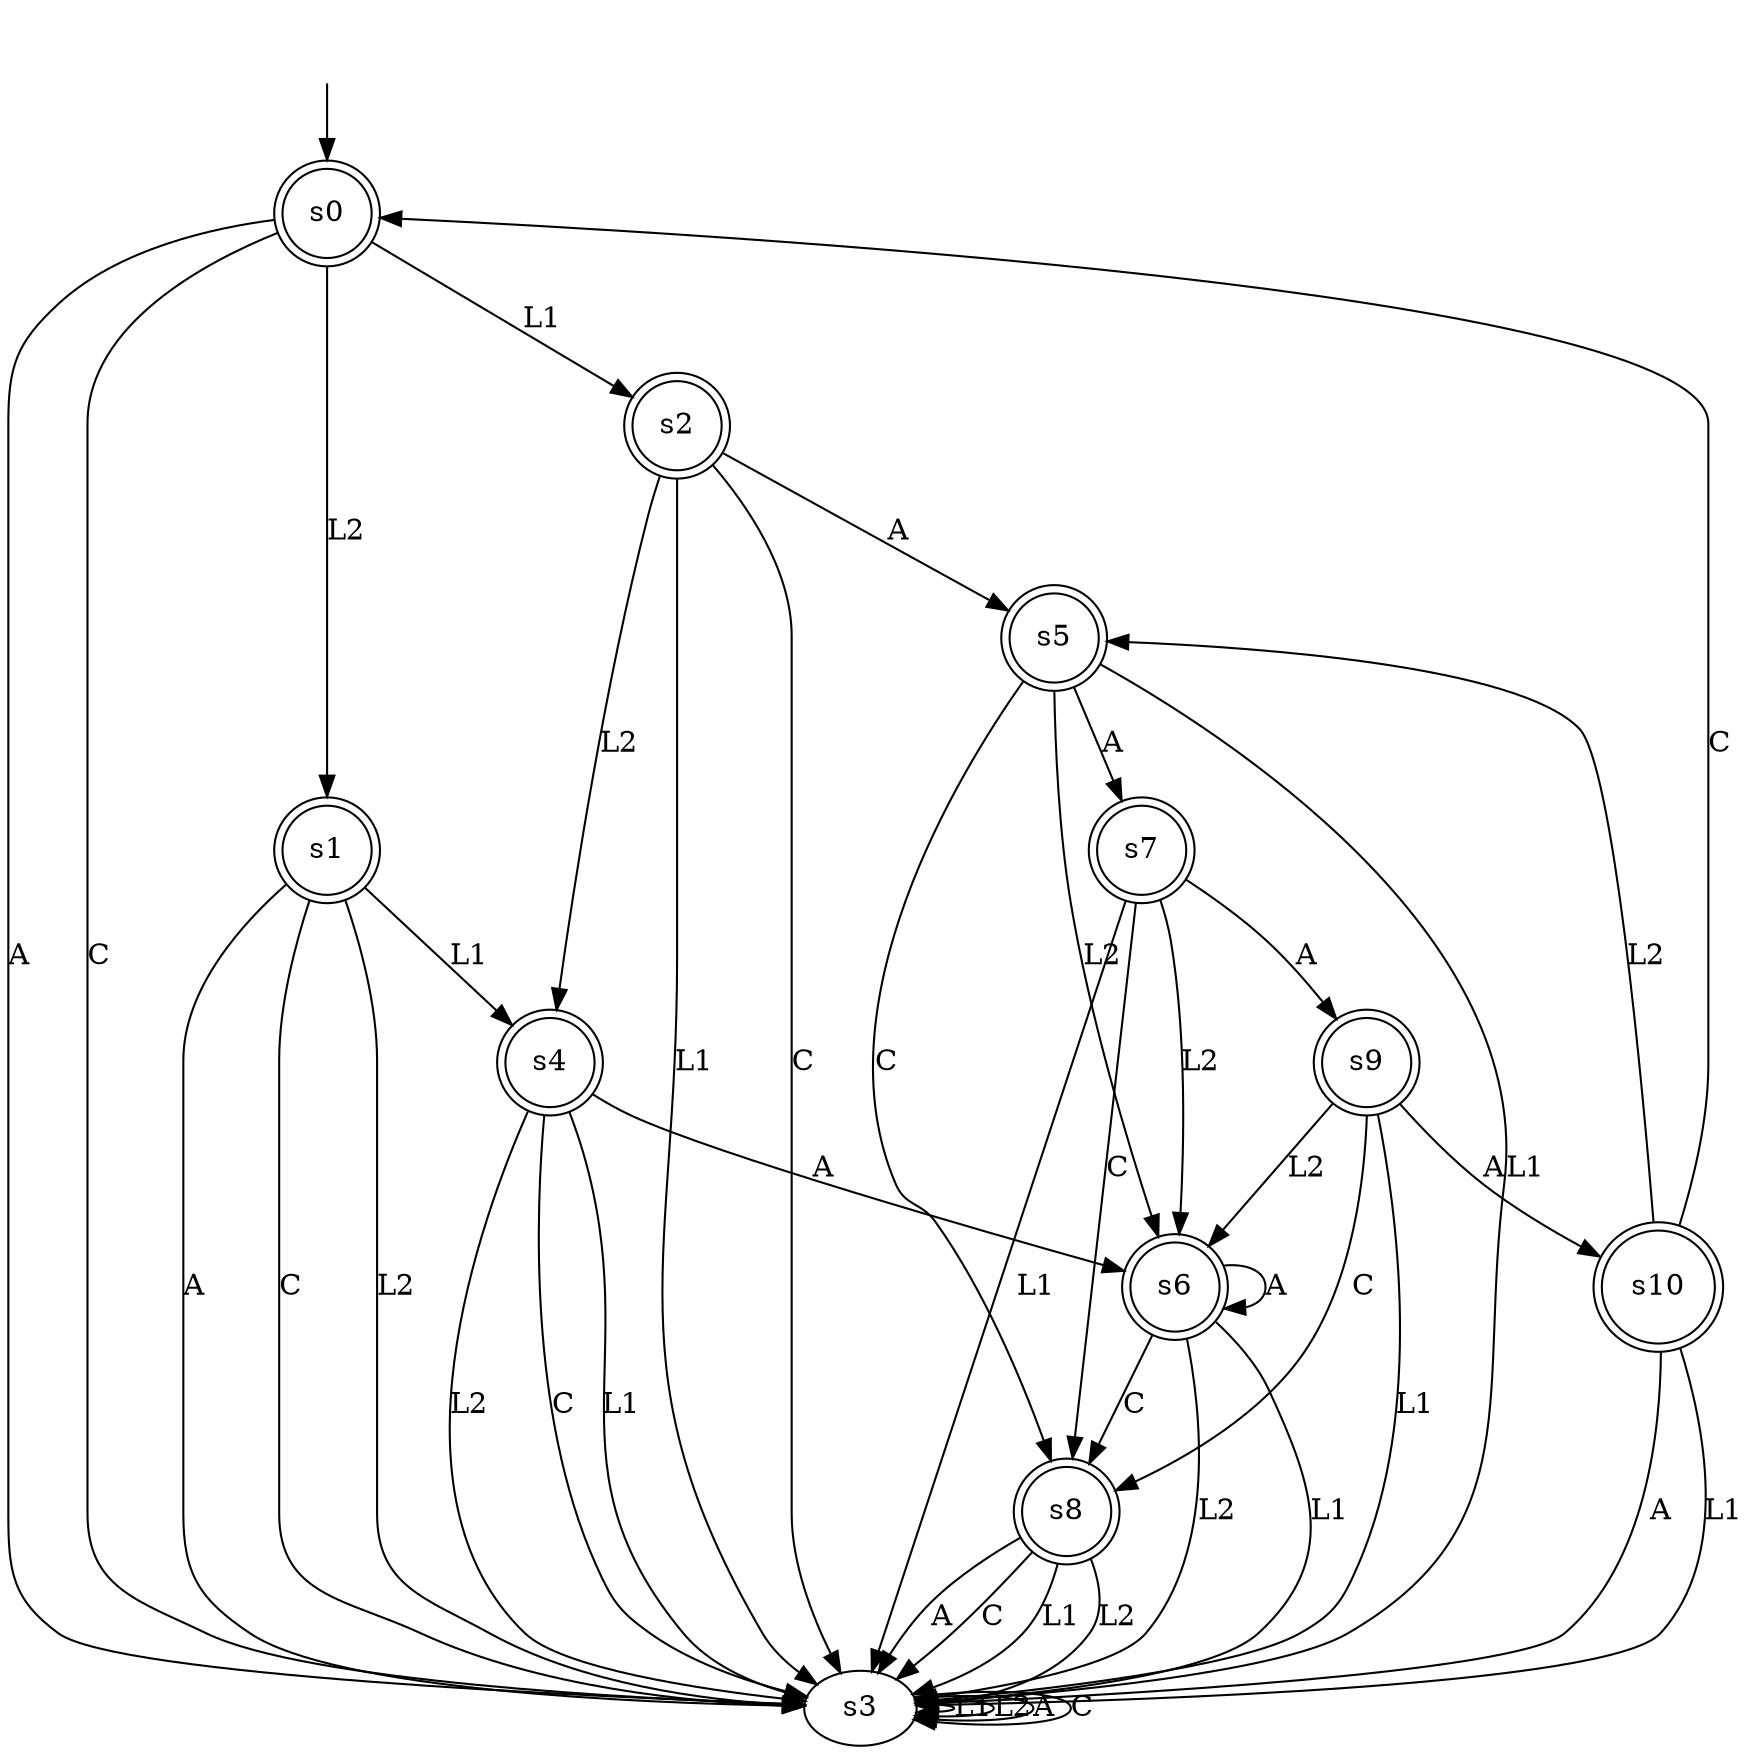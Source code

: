 digraph spec_dfa {
s0 [label=s0, shape=doublecircle];
s1 [label=s1, shape=doublecircle];
s2 [label=s2, shape=doublecircle];
s3 [label=s3];
s4 [label=s4, shape=doublecircle];
s5 [label=s5, shape=doublecircle];
s6 [label=s6, shape=doublecircle];
s7 [label=s7, shape=doublecircle];
s8 [label=s8, shape=doublecircle];
s9 [label=s9, shape=doublecircle];
s10 [label=s10, shape=doublecircle];
s0 -> s1  [label=L2];
s0 -> s2  [label=L1];
s0 -> s3  [label=A];
s0 -> s3  [label=C];
s1 -> s4  [label=L1];
s1 -> s3  [label=L2];
s1 -> s3  [label=A];
s1 -> s3  [label=C];
s2 -> s4  [label=L2];
s2 -> s5  [label=A];
s2 -> s3  [label=L1];
s2 -> s3  [label=C];
s3 -> s3  [label=L1];
s3 -> s3  [label=L2];
s3 -> s3  [label=A];
s3 -> s3  [label=C];
s4 -> s6  [label=A];
s4 -> s3  [label=L1];
s4 -> s3  [label=L2];
s4 -> s3  [label=C];
s5 -> s6  [label=L2];
s5 -> s7  [label=A];
s5 -> s8  [label=C];
s5 -> s3  [label=L1];
s6 -> s6  [label=A];
s6 -> s8  [label=C];
s6 -> s3  [label=L1];
s6 -> s3  [label=L2];
s7 -> s9  [label=A];
s7 -> s6  [label=L2];
s7 -> s8  [label=C];
s7 -> s3  [label=L1];
s8 -> s3  [label=L1];
s8 -> s3  [label=L2];
s8 -> s3  [label=A];
s8 -> s3  [label=C];
s9 -> s6  [label=L2];
s9 -> s10  [label=A];
s9 -> s8  [label=C];
s9 -> s3  [label=L1];
s10 -> s5  [label=L2];
s10 -> s0  [label=C];
s10 -> s3  [label=L1];
s10 -> s3  [label=A];
__start0 [label="", shape=none];
__start0 -> s0  [label=""];
}

